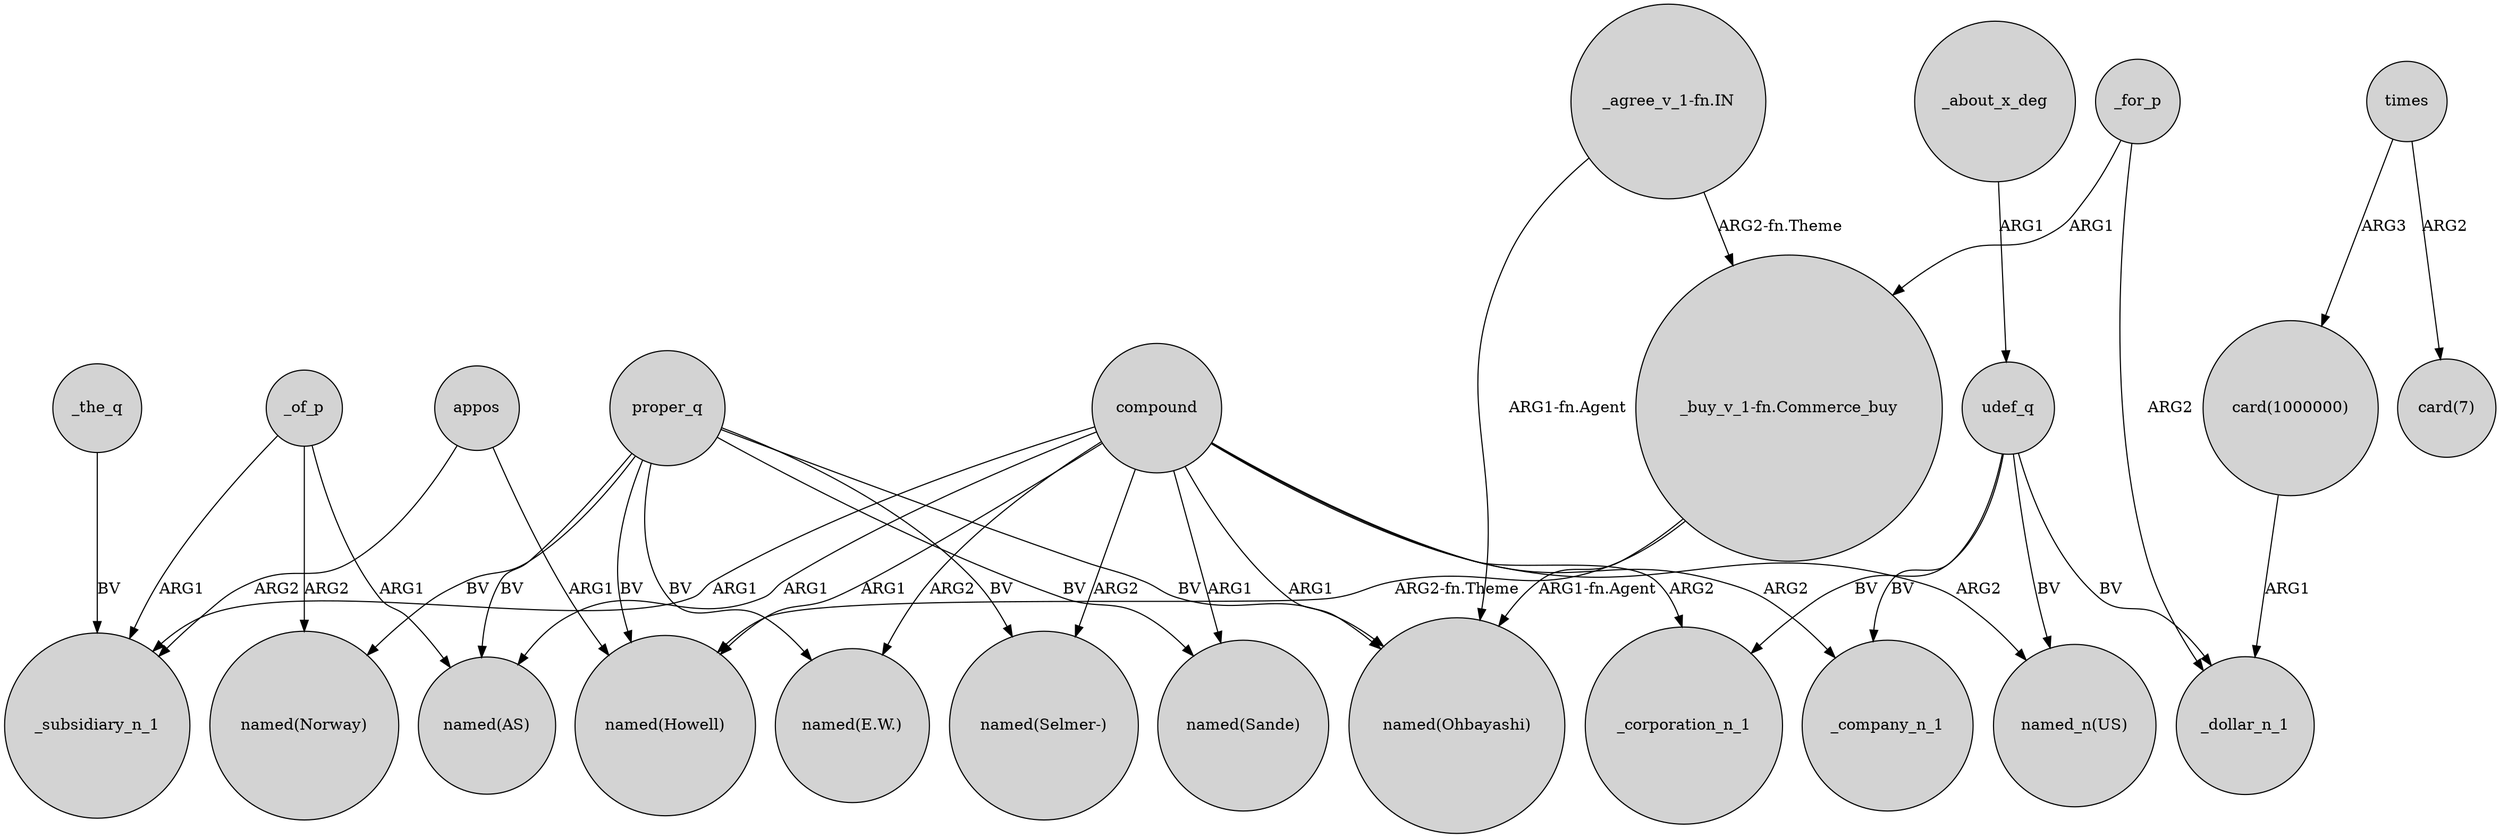 digraph {
	node [shape=circle style=filled]
	"_agree_v_1-fn.IN" -> "_buy_v_1-fn.Commerce_buy" [label="ARG2-fn.Theme"]
	compound -> "named(Sande)" [label=ARG1]
	"card(1000000)" -> _dollar_n_1 [label=ARG1]
	_of_p -> _subsidiary_n_1 [label=ARG1]
	udef_q -> "named_n(US)" [label=BV]
	compound -> "named(E.W.)" [label=ARG2]
	proper_q -> "named(AS)" [label=BV]
	appos -> _subsidiary_n_1 [label=ARG2]
	_for_p -> _dollar_n_1 [label=ARG2]
	proper_q -> "named(Howell)" [label=BV]
	compound -> _company_n_1 [label=ARG2]
	compound -> _corporation_n_1 [label=ARG2]
	_of_p -> "named(AS)" [label=ARG1]
	"_agree_v_1-fn.IN" -> "named(Ohbayashi)" [label="ARG1-fn.Agent"]
	compound -> "named(Selmer-)" [label=ARG2]
	_the_q -> _subsidiary_n_1 [label=BV]
	_about_x_deg -> udef_q [label=ARG1]
	"_buy_v_1-fn.Commerce_buy" -> "named(Howell)" [label="ARG2-fn.Theme"]
	compound -> "named_n(US)" [label=ARG2]
	proper_q -> "named(E.W.)" [label=BV]
	"_buy_v_1-fn.Commerce_buy" -> "named(Ohbayashi)" [label="ARG1-fn.Agent"]
	udef_q -> _corporation_n_1 [label=BV]
	compound -> "named(AS)" [label=ARG1]
	_of_p -> "named(Norway)" [label=ARG2]
	proper_q -> "named(Norway)" [label=BV]
	times -> "card(1000000)" [label=ARG3]
	compound -> "named(Howell)" [label=ARG1]
	proper_q -> "named(Sande)" [label=BV]
	_for_p -> "_buy_v_1-fn.Commerce_buy" [label=ARG1]
	compound -> _subsidiary_n_1 [label=ARG1]
	times -> "card(7)" [label=ARG2]
	proper_q -> "named(Ohbayashi)" [label=BV]
	appos -> "named(Howell)" [label=ARG1]
	proper_q -> "named(Selmer-)" [label=BV]
	udef_q -> _company_n_1 [label=BV]
	udef_q -> _dollar_n_1 [label=BV]
	compound -> "named(Ohbayashi)" [label=ARG1]
}
